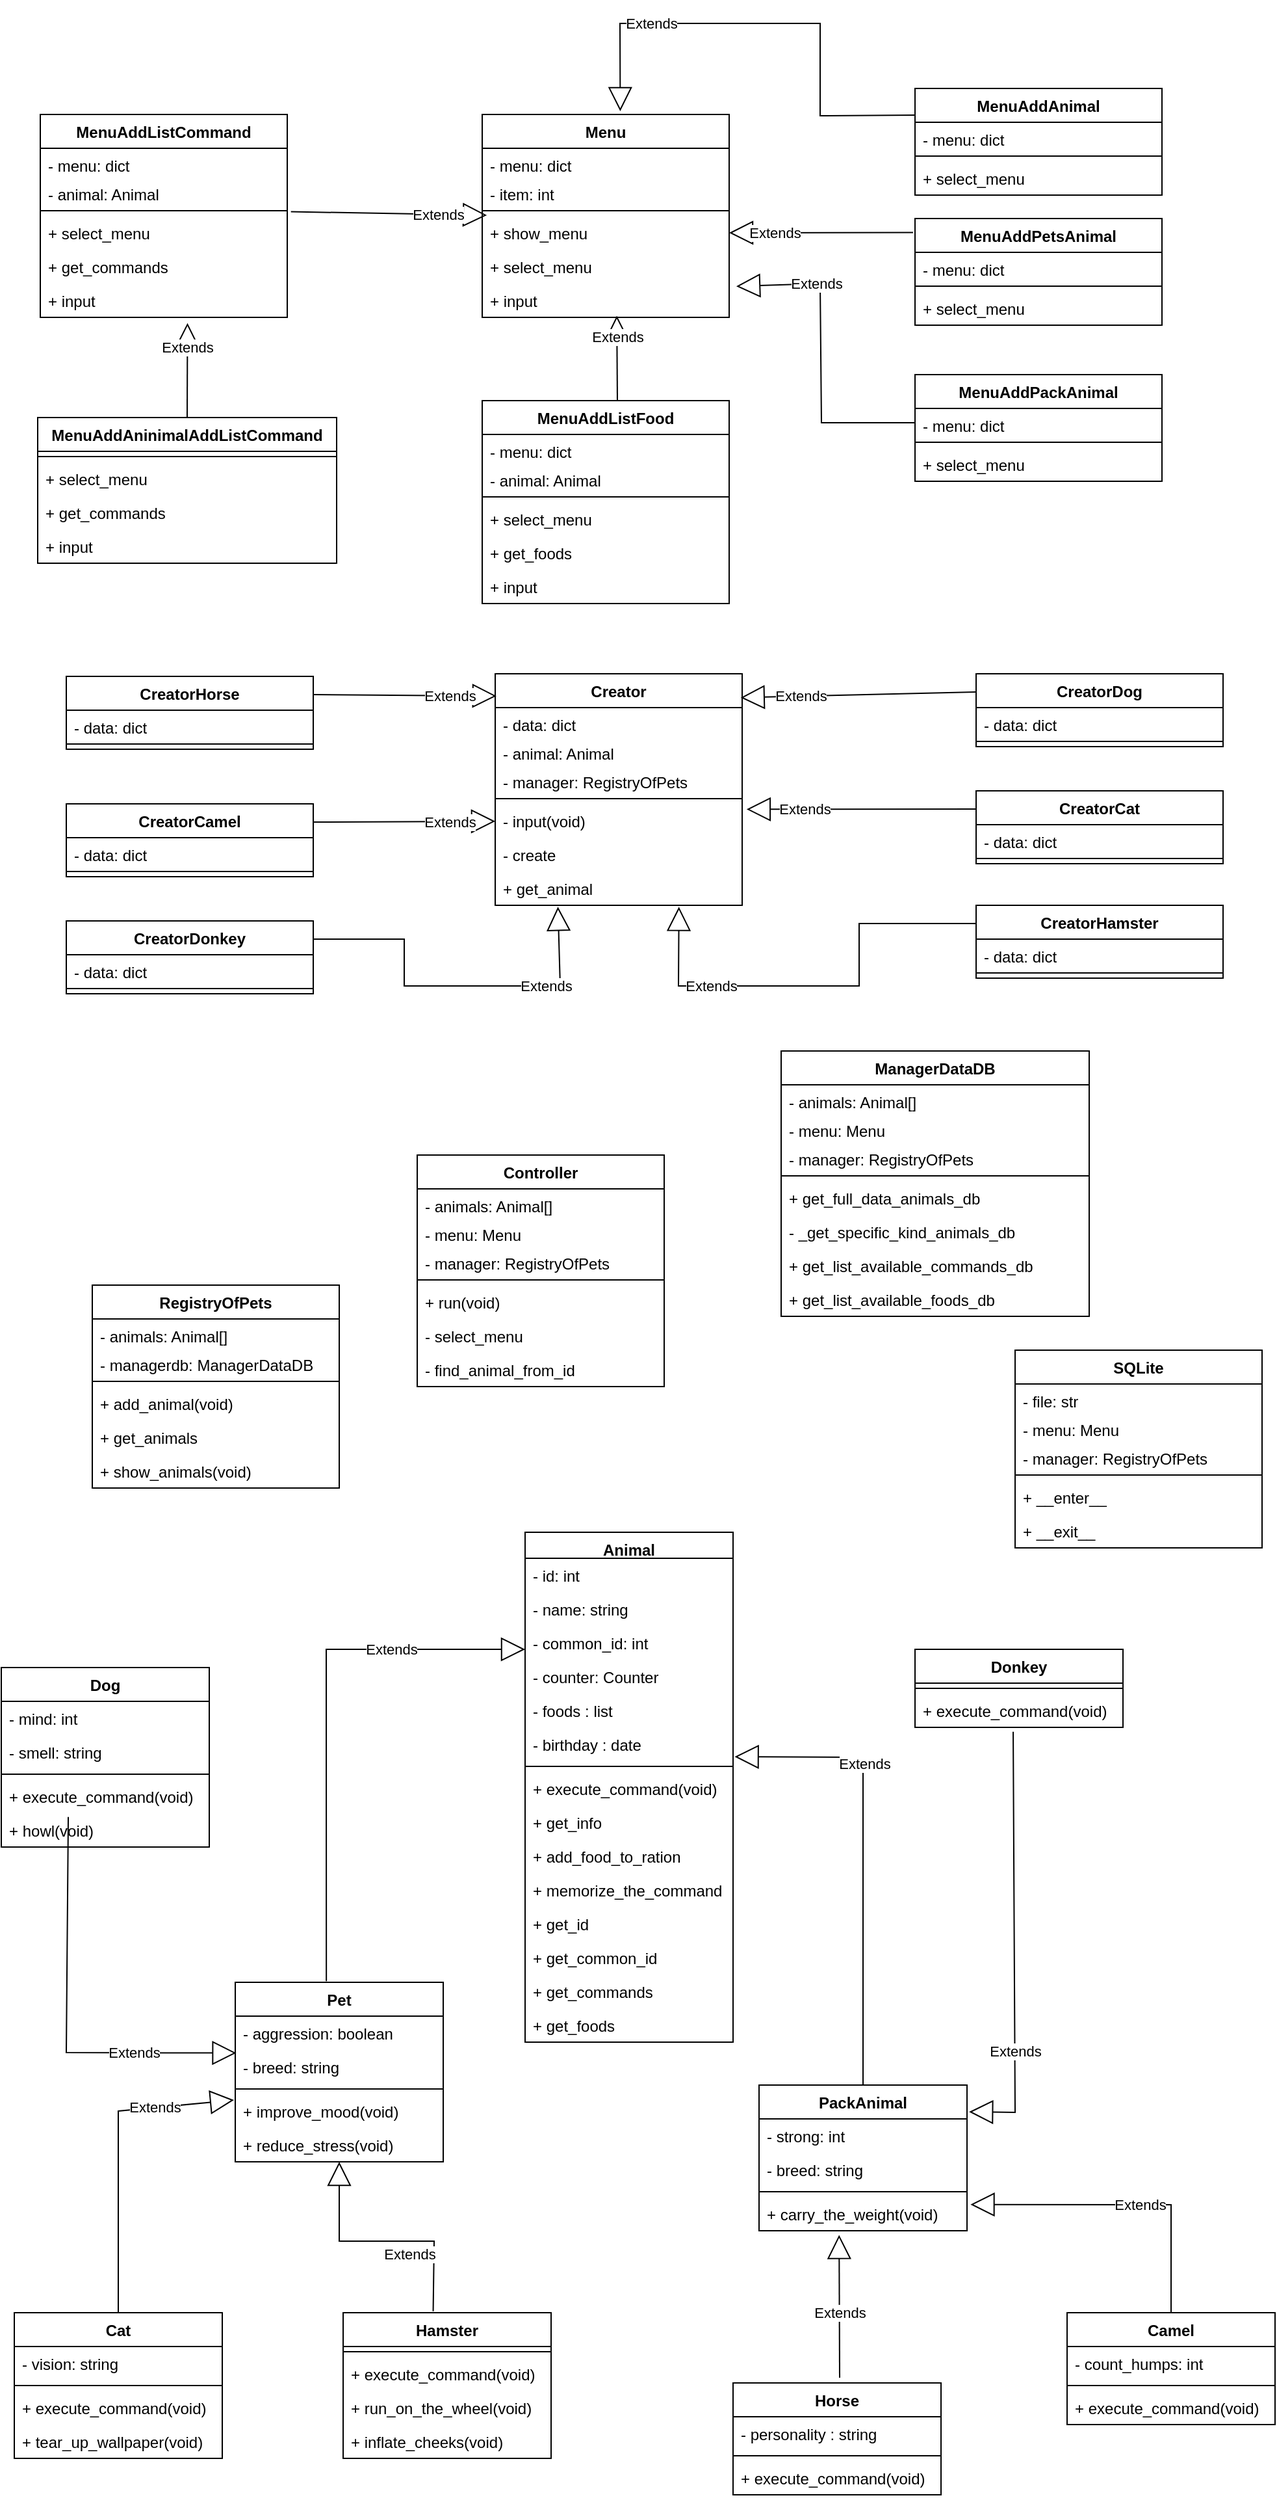 <mxfile>
    <diagram id="R2lEEEUBdFMjLlhIrx00" name="Page-1">
        <mxGraphModel dx="2024" dy="863" grid="1" gridSize="10" guides="1" tooltips="1" connect="1" arrows="1" fold="1" page="1" pageScale="1" pageWidth="1100" pageHeight="2000" math="0" shadow="0" extFonts="Permanent Marker^https://fonts.googleapis.com/css?family=Permanent+Marker">
            <root>
                <mxCell id="0"/>
                <mxCell id="1" parent="0"/>
                <mxCell id="GSxFg-PIzHMh7uF5a8ec-35" value="PackAnimal" style="swimlane;fontStyle=1;align=center;verticalAlign=top;childLayout=stackLayout;horizontal=1;startSize=26;horizontalStack=0;resizeParent=1;resizeParentMax=0;resizeLast=0;collapsible=1;marginBottom=0;" parent="1" vertex="1">
                    <mxGeometry x="643" y="1615" width="160" height="112" as="geometry"/>
                </mxCell>
                <mxCell id="GSxFg-PIzHMh7uF5a8ec-36" value="- strong: int" style="text;strokeColor=none;fillColor=none;align=left;verticalAlign=top;spacingLeft=4;spacingRight=4;overflow=hidden;rotatable=0;points=[[0,0.5],[1,0.5]];portConstraint=eastwest;" parent="GSxFg-PIzHMh7uF5a8ec-35" vertex="1">
                    <mxGeometry y="26" width="160" height="26" as="geometry"/>
                </mxCell>
                <mxCell id="26" value="- breed: string" style="text;strokeColor=none;fillColor=none;align=left;verticalAlign=top;spacingLeft=4;spacingRight=4;overflow=hidden;rotatable=0;points=[[0,0.5],[1,0.5]];portConstraint=eastwest;" parent="GSxFg-PIzHMh7uF5a8ec-35" vertex="1">
                    <mxGeometry y="52" width="160" height="26" as="geometry"/>
                </mxCell>
                <mxCell id="GSxFg-PIzHMh7uF5a8ec-38" value="" style="line;strokeWidth=1;fillColor=none;align=left;verticalAlign=middle;spacingTop=-1;spacingLeft=3;spacingRight=3;rotatable=0;labelPosition=right;points=[];portConstraint=eastwest;" parent="GSxFg-PIzHMh7uF5a8ec-35" vertex="1">
                    <mxGeometry y="78" width="160" height="8" as="geometry"/>
                </mxCell>
                <mxCell id="GSxFg-PIzHMh7uF5a8ec-39" value="+ carry_the_weight(void)" style="text;strokeColor=none;fillColor=none;align=left;verticalAlign=top;spacingLeft=4;spacingRight=4;overflow=hidden;rotatable=0;points=[[0,0.5],[1,0.5]];portConstraint=eastwest;" parent="GSxFg-PIzHMh7uF5a8ec-35" vertex="1">
                    <mxGeometry y="86" width="160" height="26" as="geometry"/>
                </mxCell>
                <mxCell id="GSxFg-PIzHMh7uF5a8ec-13" value="Animal" style="swimlane;fontStyle=1;align=center;verticalAlign=top;childLayout=stackLayout;horizontal=1;startSize=20;horizontalStack=0;resizeParent=1;resizeParentMax=0;resizeLast=0;collapsible=1;marginBottom=0;" parent="1" vertex="1">
                    <mxGeometry x="463" y="1190" width="160" height="392" as="geometry"/>
                </mxCell>
                <mxCell id="41" value="- id: int" style="text;strokeColor=none;fillColor=none;align=left;verticalAlign=top;spacingLeft=4;spacingRight=4;overflow=hidden;rotatable=0;points=[[0,0.5],[1,0.5]];portConstraint=eastwest;" parent="GSxFg-PIzHMh7uF5a8ec-13" vertex="1">
                    <mxGeometry y="20" width="160" height="26" as="geometry"/>
                </mxCell>
                <mxCell id="GSxFg-PIzHMh7uF5a8ec-17" value="- name: string" style="text;strokeColor=none;fillColor=none;align=left;verticalAlign=top;spacingLeft=4;spacingRight=4;overflow=hidden;rotatable=0;points=[[0,0.5],[1,0.5]];portConstraint=eastwest;" parent="GSxFg-PIzHMh7uF5a8ec-13" vertex="1">
                    <mxGeometry y="46" width="160" height="26" as="geometry"/>
                </mxCell>
                <mxCell id="42" value="- common_id: int" style="text;strokeColor=none;fillColor=none;align=left;verticalAlign=top;spacingLeft=4;spacingRight=4;overflow=hidden;rotatable=0;points=[[0,0.5],[1,0.5]];portConstraint=eastwest;" vertex="1" parent="GSxFg-PIzHMh7uF5a8ec-13">
                    <mxGeometry y="72" width="160" height="26" as="geometry"/>
                </mxCell>
                <mxCell id="43" value="- counter: Counter" style="text;strokeColor=none;fillColor=none;align=left;verticalAlign=top;spacingLeft=4;spacingRight=4;overflow=hidden;rotatable=0;points=[[0,0.5],[1,0.5]];portConstraint=eastwest;" vertex="1" parent="GSxFg-PIzHMh7uF5a8ec-13">
                    <mxGeometry y="98" width="160" height="26" as="geometry"/>
                </mxCell>
                <mxCell id="GSxFg-PIzHMh7uF5a8ec-18" value="- foods : list" style="text;strokeColor=none;fillColor=none;align=left;verticalAlign=top;spacingLeft=4;spacingRight=4;overflow=hidden;rotatable=0;points=[[0,0.5],[1,0.5]];portConstraint=eastwest;" parent="GSxFg-PIzHMh7uF5a8ec-13" vertex="1">
                    <mxGeometry y="124" width="160" height="26" as="geometry"/>
                </mxCell>
                <mxCell id="12" value="- birthday : date" style="text;strokeColor=none;fillColor=none;align=left;verticalAlign=top;spacingLeft=4;spacingRight=4;overflow=hidden;rotatable=0;points=[[0,0.5],[1,0.5]];portConstraint=eastwest;" parent="GSxFg-PIzHMh7uF5a8ec-13" vertex="1">
                    <mxGeometry y="150" width="160" height="26" as="geometry"/>
                </mxCell>
                <mxCell id="GSxFg-PIzHMh7uF5a8ec-15" value="" style="line;strokeWidth=1;fillColor=none;align=left;verticalAlign=middle;spacingTop=-1;spacingLeft=3;spacingRight=3;rotatable=0;labelPosition=right;points=[];portConstraint=eastwest;" parent="GSxFg-PIzHMh7uF5a8ec-13" vertex="1">
                    <mxGeometry y="176" width="160" height="8" as="geometry"/>
                </mxCell>
                <mxCell id="GSxFg-PIzHMh7uF5a8ec-43" value="Extends" style="endArrow=block;endSize=16;endFill=0;html=1;rounded=0;exitX=0.438;exitY=-0.006;exitDx=0;exitDy=0;exitPerimeter=0;" parent="GSxFg-PIzHMh7uF5a8ec-13" source="GSxFg-PIzHMh7uF5a8ec-27" edge="1">
                    <mxGeometry x="0.498" width="160" relative="1" as="geometry">
                        <mxPoint x="-160" y="90" as="sourcePoint"/>
                        <mxPoint y="90" as="targetPoint"/>
                        <Array as="points">
                            <mxPoint x="-153" y="90"/>
                            <mxPoint x="-110" y="90"/>
                        </Array>
                        <mxPoint as="offset"/>
                    </mxGeometry>
                </mxCell>
                <mxCell id="GSxFg-PIzHMh7uF5a8ec-16" value="+ execute_command(void)" style="text;strokeColor=none;fillColor=none;align=left;verticalAlign=top;spacingLeft=4;spacingRight=4;overflow=hidden;rotatable=0;points=[[0,0.5],[1,0.5]];portConstraint=eastwest;" parent="GSxFg-PIzHMh7uF5a8ec-13" vertex="1">
                    <mxGeometry y="184" width="160" height="26" as="geometry"/>
                </mxCell>
                <mxCell id="8" value="+ get_info" style="text;strokeColor=none;fillColor=none;align=left;verticalAlign=top;spacingLeft=4;spacingRight=4;overflow=hidden;rotatable=0;points=[[0,0.5],[1,0.5]];portConstraint=eastwest;" parent="GSxFg-PIzHMh7uF5a8ec-13" vertex="1">
                    <mxGeometry y="210" width="160" height="26" as="geometry"/>
                </mxCell>
                <mxCell id="44" value="+ add_food_to_ration" style="text;strokeColor=none;fillColor=none;align=left;verticalAlign=top;spacingLeft=4;spacingRight=4;overflow=hidden;rotatable=0;points=[[0,0.5],[1,0.5]];portConstraint=eastwest;" vertex="1" parent="GSxFg-PIzHMh7uF5a8ec-13">
                    <mxGeometry y="236" width="160" height="26" as="geometry"/>
                </mxCell>
                <mxCell id="45" value="+ memorize_the_command" style="text;strokeColor=none;fillColor=none;align=left;verticalAlign=top;spacingLeft=4;spacingRight=4;overflow=hidden;rotatable=0;points=[[0,0.5],[1,0.5]];portConstraint=eastwest;" vertex="1" parent="GSxFg-PIzHMh7uF5a8ec-13">
                    <mxGeometry y="262" width="160" height="26" as="geometry"/>
                </mxCell>
                <mxCell id="46" value="+ get_id&#10;" style="text;strokeColor=none;fillColor=none;align=left;verticalAlign=top;spacingLeft=4;spacingRight=4;overflow=hidden;rotatable=0;points=[[0,0.5],[1,0.5]];portConstraint=eastwest;" vertex="1" parent="GSxFg-PIzHMh7uF5a8ec-13">
                    <mxGeometry y="288" width="160" height="26" as="geometry"/>
                </mxCell>
                <mxCell id="47" value="+ get_common_id&#10;" style="text;strokeColor=none;fillColor=none;align=left;verticalAlign=top;spacingLeft=4;spacingRight=4;overflow=hidden;rotatable=0;points=[[0,0.5],[1,0.5]];portConstraint=eastwest;" vertex="1" parent="GSxFg-PIzHMh7uF5a8ec-13">
                    <mxGeometry y="314" width="160" height="26" as="geometry"/>
                </mxCell>
                <mxCell id="48" value="+ get_commands" style="text;strokeColor=none;fillColor=none;align=left;verticalAlign=top;spacingLeft=4;spacingRight=4;overflow=hidden;rotatable=0;points=[[0,0.5],[1,0.5]];portConstraint=eastwest;" vertex="1" parent="GSxFg-PIzHMh7uF5a8ec-13">
                    <mxGeometry y="340" width="160" height="26" as="geometry"/>
                </mxCell>
                <mxCell id="49" value="+ get_foods" style="text;strokeColor=none;fillColor=none;align=left;verticalAlign=top;spacingLeft=4;spacingRight=4;overflow=hidden;rotatable=0;points=[[0,0.5],[1,0.5]];portConstraint=eastwest;" vertex="1" parent="GSxFg-PIzHMh7uF5a8ec-13">
                    <mxGeometry y="366" width="160" height="26" as="geometry"/>
                </mxCell>
                <mxCell id="GSxFg-PIzHMh7uF5a8ec-27" value="Pet" style="swimlane;fontStyle=1;align=center;verticalAlign=top;childLayout=stackLayout;horizontal=1;startSize=26;horizontalStack=0;resizeParent=1;resizeParentMax=0;resizeLast=0;collapsible=1;marginBottom=0;" parent="1" vertex="1">
                    <mxGeometry x="240" y="1536" width="160" height="138" as="geometry"/>
                </mxCell>
                <mxCell id="24" value="- aggression: boolean" style="text;strokeColor=none;fillColor=none;align=left;verticalAlign=top;spacingLeft=4;spacingRight=4;overflow=hidden;rotatable=0;points=[[0,0.5],[1,0.5]];portConstraint=eastwest;" parent="GSxFg-PIzHMh7uF5a8ec-27" vertex="1">
                    <mxGeometry y="26" width="160" height="26" as="geometry"/>
                </mxCell>
                <mxCell id="16" value="- breed: string" style="text;strokeColor=none;fillColor=none;align=left;verticalAlign=top;spacingLeft=4;spacingRight=4;overflow=hidden;rotatable=0;points=[[0,0.5],[1,0.5]];portConstraint=eastwest;" parent="GSxFg-PIzHMh7uF5a8ec-27" vertex="1">
                    <mxGeometry y="52" width="160" height="26" as="geometry"/>
                </mxCell>
                <mxCell id="GSxFg-PIzHMh7uF5a8ec-30" value="" style="line;strokeWidth=1;fillColor=none;align=left;verticalAlign=middle;spacingTop=-1;spacingLeft=3;spacingRight=3;rotatable=0;labelPosition=right;points=[];portConstraint=eastwest;" parent="GSxFg-PIzHMh7uF5a8ec-27" vertex="1">
                    <mxGeometry y="78" width="160" height="8" as="geometry"/>
                </mxCell>
                <mxCell id="GSxFg-PIzHMh7uF5a8ec-31" value="+ improve_mood(void)" style="text;strokeColor=none;fillColor=none;align=left;verticalAlign=top;spacingLeft=4;spacingRight=4;overflow=hidden;rotatable=0;points=[[0,0.5],[1,0.5]];portConstraint=eastwest;" parent="GSxFg-PIzHMh7uF5a8ec-27" vertex="1">
                    <mxGeometry y="86" width="160" height="26" as="geometry"/>
                </mxCell>
                <mxCell id="GSxFg-PIzHMh7uF5a8ec-32" value="+ reduce_stress(void)" style="text;strokeColor=none;fillColor=none;align=left;verticalAlign=top;spacingLeft=4;spacingRight=4;overflow=hidden;rotatable=0;points=[[0,0.5],[1,0.5]];portConstraint=eastwest;" parent="GSxFg-PIzHMh7uF5a8ec-27" vertex="1">
                    <mxGeometry y="112" width="160" height="26" as="geometry"/>
                </mxCell>
                <mxCell id="GSxFg-PIzHMh7uF5a8ec-44" value="Extends" style="endArrow=block;endSize=16;endFill=0;html=1;rounded=0;exitX=0.5;exitY=0;exitDx=0;exitDy=0;entryX=1.008;entryY=0.868;entryDx=0;entryDy=0;entryPerimeter=0;" parent="1" source="GSxFg-PIzHMh7uF5a8ec-35" target="12" edge="1">
                    <mxGeometry x="0.411" y="-1" width="160" relative="1" as="geometry">
                        <mxPoint x="773" y="1545" as="sourcePoint"/>
                        <mxPoint x="630" y="1360" as="targetPoint"/>
                        <Array as="points">
                            <mxPoint x="723" y="1485"/>
                            <mxPoint x="723" y="1363"/>
                        </Array>
                        <mxPoint as="offset"/>
                    </mxGeometry>
                </mxCell>
                <mxCell id="GSxFg-PIzHMh7uF5a8ec-47" value="Dog" style="swimlane;fontStyle=1;align=center;verticalAlign=top;childLayout=stackLayout;horizontal=1;startSize=26;horizontalStack=0;resizeParent=1;resizeParentMax=0;resizeLast=0;collapsible=1;marginBottom=0;" parent="1" vertex="1">
                    <mxGeometry x="60" y="1294" width="160" height="138" as="geometry"/>
                </mxCell>
                <mxCell id="GSxFg-PIzHMh7uF5a8ec-48" value="- mind: int" style="text;strokeColor=none;fillColor=none;align=left;verticalAlign=top;spacingLeft=4;spacingRight=4;overflow=hidden;rotatable=0;points=[[0,0.5],[1,0.5]];portConstraint=eastwest;" parent="GSxFg-PIzHMh7uF5a8ec-47" vertex="1">
                    <mxGeometry y="26" width="160" height="26" as="geometry"/>
                </mxCell>
                <mxCell id="15" value="- smell: string" style="text;strokeColor=none;fillColor=none;align=left;verticalAlign=top;spacingLeft=4;spacingRight=4;overflow=hidden;rotatable=0;points=[[0,0.5],[1,0.5]];portConstraint=eastwest;" parent="GSxFg-PIzHMh7uF5a8ec-47" vertex="1">
                    <mxGeometry y="52" width="160" height="26" as="geometry"/>
                </mxCell>
                <mxCell id="GSxFg-PIzHMh7uF5a8ec-50" value="" style="line;strokeWidth=1;fillColor=none;align=left;verticalAlign=middle;spacingTop=-1;spacingLeft=3;spacingRight=3;rotatable=0;labelPosition=right;points=[];portConstraint=eastwest;" parent="GSxFg-PIzHMh7uF5a8ec-47" vertex="1">
                    <mxGeometry y="78" width="160" height="8" as="geometry"/>
                </mxCell>
                <mxCell id="GSxFg-PIzHMh7uF5a8ec-51" value="+ execute_command(void)" style="text;strokeColor=none;fillColor=none;align=left;verticalAlign=top;spacingLeft=4;spacingRight=4;overflow=hidden;rotatable=0;points=[[0,0.5],[1,0.5]];portConstraint=eastwest;" parent="GSxFg-PIzHMh7uF5a8ec-47" vertex="1">
                    <mxGeometry y="86" width="160" height="26" as="geometry"/>
                </mxCell>
                <mxCell id="37" value="+ howl(void)" style="text;strokeColor=none;fillColor=none;align=left;verticalAlign=top;spacingLeft=4;spacingRight=4;overflow=hidden;rotatable=0;points=[[0,0.5],[1,0.5]];portConstraint=eastwest;" parent="GSxFg-PIzHMh7uF5a8ec-47" vertex="1">
                    <mxGeometry y="112" width="160" height="26" as="geometry"/>
                </mxCell>
                <mxCell id="GSxFg-PIzHMh7uF5a8ec-54" value="Cat" style="swimlane;fontStyle=1;align=center;verticalAlign=top;childLayout=stackLayout;horizontal=1;startSize=26;horizontalStack=0;resizeParent=1;resizeParentMax=0;resizeLast=0;collapsible=1;marginBottom=0;" parent="1" vertex="1">
                    <mxGeometry x="70" y="1790" width="160" height="112" as="geometry"/>
                </mxCell>
                <mxCell id="GSxFg-PIzHMh7uF5a8ec-55" value="- vision: string" style="text;strokeColor=none;fillColor=none;align=left;verticalAlign=top;spacingLeft=4;spacingRight=4;overflow=hidden;rotatable=0;points=[[0,0.5],[1,0.5]];portConstraint=eastwest;" parent="GSxFg-PIzHMh7uF5a8ec-54" vertex="1">
                    <mxGeometry y="26" width="160" height="26" as="geometry"/>
                </mxCell>
                <mxCell id="GSxFg-PIzHMh7uF5a8ec-57" value="" style="line;strokeWidth=1;fillColor=none;align=left;verticalAlign=middle;spacingTop=-1;spacingLeft=3;spacingRight=3;rotatable=0;labelPosition=right;points=[];portConstraint=eastwest;" parent="GSxFg-PIzHMh7uF5a8ec-54" vertex="1">
                    <mxGeometry y="52" width="160" height="8" as="geometry"/>
                </mxCell>
                <mxCell id="GSxFg-PIzHMh7uF5a8ec-58" value="+ execute_command(void)" style="text;strokeColor=none;fillColor=none;align=left;verticalAlign=top;spacingLeft=4;spacingRight=4;overflow=hidden;rotatable=0;points=[[0,0.5],[1,0.5]];portConstraint=eastwest;" parent="GSxFg-PIzHMh7uF5a8ec-54" vertex="1">
                    <mxGeometry y="60" width="160" height="26" as="geometry"/>
                </mxCell>
                <mxCell id="38" value="+ tear_up_wallpaper(void)" style="text;strokeColor=none;fillColor=none;align=left;verticalAlign=top;spacingLeft=4;spacingRight=4;overflow=hidden;rotatable=0;points=[[0,0.5],[1,0.5]];portConstraint=eastwest;" parent="GSxFg-PIzHMh7uF5a8ec-54" vertex="1">
                    <mxGeometry y="86" width="160" height="26" as="geometry"/>
                </mxCell>
                <mxCell id="GSxFg-PIzHMh7uF5a8ec-61" value="Hamster" style="swimlane;fontStyle=1;align=center;verticalAlign=top;childLayout=stackLayout;horizontal=1;startSize=26;horizontalStack=0;resizeParent=1;resizeParentMax=0;resizeLast=0;collapsible=1;marginBottom=0;" parent="1" vertex="1">
                    <mxGeometry x="323" y="1790" width="160" height="112" as="geometry"/>
                </mxCell>
                <mxCell id="GSxFg-PIzHMh7uF5a8ec-64" value="" style="line;strokeWidth=1;fillColor=none;align=left;verticalAlign=middle;spacingTop=-1;spacingLeft=3;spacingRight=3;rotatable=0;labelPosition=right;points=[];portConstraint=eastwest;" parent="GSxFg-PIzHMh7uF5a8ec-61" vertex="1">
                    <mxGeometry y="26" width="160" height="8" as="geometry"/>
                </mxCell>
                <mxCell id="GSxFg-PIzHMh7uF5a8ec-65" value="+ execute_command(void)" style="text;strokeColor=none;fillColor=none;align=left;verticalAlign=top;spacingLeft=4;spacingRight=4;overflow=hidden;rotatable=0;points=[[0,0.5],[1,0.5]];portConstraint=eastwest;" parent="GSxFg-PIzHMh7uF5a8ec-61" vertex="1">
                    <mxGeometry y="34" width="160" height="26" as="geometry"/>
                </mxCell>
                <mxCell id="14" value="+ run_on_the_wheel(void)" style="text;strokeColor=none;fillColor=none;align=left;verticalAlign=top;spacingLeft=4;spacingRight=4;overflow=hidden;rotatable=0;points=[[0,0.5],[1,0.5]];portConstraint=eastwest;" parent="GSxFg-PIzHMh7uF5a8ec-61" vertex="1">
                    <mxGeometry y="60" width="160" height="26" as="geometry"/>
                </mxCell>
                <mxCell id="17" value="+ inflate_cheeks(void)" style="text;strokeColor=none;fillColor=none;align=left;verticalAlign=top;spacingLeft=4;spacingRight=4;overflow=hidden;rotatable=0;points=[[0,0.5],[1,0.5]];portConstraint=eastwest;" parent="GSxFg-PIzHMh7uF5a8ec-61" vertex="1">
                    <mxGeometry y="86" width="160" height="26" as="geometry"/>
                </mxCell>
                <mxCell id="GSxFg-PIzHMh7uF5a8ec-68" value="Camel" style="swimlane;fontStyle=1;align=center;verticalAlign=top;childLayout=stackLayout;horizontal=1;startSize=26;horizontalStack=0;resizeParent=1;resizeParentMax=0;resizeLast=0;collapsible=1;marginBottom=0;" parent="1" vertex="1">
                    <mxGeometry x="880" y="1790" width="160" height="86" as="geometry"/>
                </mxCell>
                <mxCell id="GSxFg-PIzHMh7uF5a8ec-69" value="- count_humps: int" style="text;strokeColor=none;fillColor=none;align=left;verticalAlign=top;spacingLeft=4;spacingRight=4;overflow=hidden;rotatable=0;points=[[0,0.5],[1,0.5]];portConstraint=eastwest;" parent="GSxFg-PIzHMh7uF5a8ec-68" vertex="1">
                    <mxGeometry y="26" width="160" height="26" as="geometry"/>
                </mxCell>
                <mxCell id="GSxFg-PIzHMh7uF5a8ec-72" value="" style="line;strokeWidth=1;fillColor=none;align=left;verticalAlign=middle;spacingTop=-1;spacingLeft=3;spacingRight=3;rotatable=0;labelPosition=right;points=[];portConstraint=eastwest;" parent="GSxFg-PIzHMh7uF5a8ec-68" vertex="1">
                    <mxGeometry y="52" width="160" height="8" as="geometry"/>
                </mxCell>
                <mxCell id="GSxFg-PIzHMh7uF5a8ec-73" value="+ execute_command(void)" style="text;strokeColor=none;fillColor=none;align=left;verticalAlign=top;spacingLeft=4;spacingRight=4;overflow=hidden;rotatable=0;points=[[0,0.5],[1,0.5]];portConstraint=eastwest;" parent="GSxFg-PIzHMh7uF5a8ec-68" vertex="1">
                    <mxGeometry y="60" width="160" height="26" as="geometry"/>
                </mxCell>
                <mxCell id="GSxFg-PIzHMh7uF5a8ec-76" value="Horse" style="swimlane;fontStyle=1;align=center;verticalAlign=top;childLayout=stackLayout;horizontal=1;startSize=26;horizontalStack=0;resizeParent=1;resizeParentMax=0;resizeLast=0;collapsible=1;marginBottom=0;" parent="1" vertex="1">
                    <mxGeometry x="623" y="1844" width="160" height="86" as="geometry"/>
                </mxCell>
                <mxCell id="GSxFg-PIzHMh7uF5a8ec-78" value="- personality : string" style="text;strokeColor=none;fillColor=none;align=left;verticalAlign=top;spacingLeft=4;spacingRight=4;overflow=hidden;rotatable=0;points=[[0,0.5],[1,0.5]];portConstraint=eastwest;" parent="GSxFg-PIzHMh7uF5a8ec-76" vertex="1">
                    <mxGeometry y="26" width="160" height="26" as="geometry"/>
                </mxCell>
                <mxCell id="GSxFg-PIzHMh7uF5a8ec-80" value="" style="line;strokeWidth=1;fillColor=none;align=left;verticalAlign=middle;spacingTop=-1;spacingLeft=3;spacingRight=3;rotatable=0;labelPosition=right;points=[];portConstraint=eastwest;" parent="GSxFg-PIzHMh7uF5a8ec-76" vertex="1">
                    <mxGeometry y="52" width="160" height="8" as="geometry"/>
                </mxCell>
                <mxCell id="GSxFg-PIzHMh7uF5a8ec-81" value="+ execute_command(void)" style="text;strokeColor=none;fillColor=none;align=left;verticalAlign=top;spacingLeft=4;spacingRight=4;overflow=hidden;rotatable=0;points=[[0,0.5],[1,0.5]];portConstraint=eastwest;" parent="GSxFg-PIzHMh7uF5a8ec-76" vertex="1">
                    <mxGeometry y="60" width="160" height="26" as="geometry"/>
                </mxCell>
                <mxCell id="GSxFg-PIzHMh7uF5a8ec-84" value="Donkey" style="swimlane;fontStyle=1;align=center;verticalAlign=top;childLayout=stackLayout;horizontal=1;startSize=26;horizontalStack=0;resizeParent=1;resizeParentMax=0;resizeLast=0;collapsible=1;marginBottom=0;" parent="1" vertex="1">
                    <mxGeometry x="763" y="1280" width="160" height="60" as="geometry"/>
                </mxCell>
                <mxCell id="GSxFg-PIzHMh7uF5a8ec-88" value="" style="line;strokeWidth=1;fillColor=none;align=left;verticalAlign=middle;spacingTop=-1;spacingLeft=3;spacingRight=3;rotatable=0;labelPosition=right;points=[];portConstraint=eastwest;" parent="GSxFg-PIzHMh7uF5a8ec-84" vertex="1">
                    <mxGeometry y="26" width="160" height="8" as="geometry"/>
                </mxCell>
                <mxCell id="GSxFg-PIzHMh7uF5a8ec-89" value="+ execute_command(void)" style="text;strokeColor=none;fillColor=none;align=left;verticalAlign=top;spacingLeft=4;spacingRight=4;overflow=hidden;rotatable=0;points=[[0,0.5],[1,0.5]];portConstraint=eastwest;" parent="GSxFg-PIzHMh7uF5a8ec-84" vertex="1">
                    <mxGeometry y="34" width="160" height="26" as="geometry"/>
                </mxCell>
                <mxCell id="GSxFg-PIzHMh7uF5a8ec-92" value="Extends" style="endArrow=block;endSize=16;endFill=0;html=1;rounded=0;entryX=0.005;entryY=0.09;entryDx=0;entryDy=0;exitX=0.322;exitY=1.109;exitDx=0;exitDy=0;exitPerimeter=0;entryPerimeter=0;" parent="1" source="GSxFg-PIzHMh7uF5a8ec-51" edge="1" target="16">
                    <mxGeometry x="0.498" width="160" relative="1" as="geometry">
                        <mxPoint x="213.4" y="1433.364" as="sourcePoint"/>
                        <mxPoint x="283" y="1584" as="targetPoint"/>
                        <Array as="points">
                            <mxPoint x="110" y="1590"/>
                        </Array>
                        <mxPoint as="offset"/>
                    </mxGeometry>
                </mxCell>
                <mxCell id="GSxFg-PIzHMh7uF5a8ec-94" value="Extends" style="endArrow=block;endSize=16;endFill=0;html=1;rounded=0;exitX=0.5;exitY=0;exitDx=0;exitDy=0;entryX=-0.006;entryY=0.173;entryDx=0;entryDy=0;entryPerimeter=0;" parent="1" source="GSxFg-PIzHMh7uF5a8ec-54" target="GSxFg-PIzHMh7uF5a8ec-31" edge="1">
                    <mxGeometry x="0.498" width="160" relative="1" as="geometry">
                        <mxPoint x="212.92" y="1789.664" as="sourcePoint"/>
                        <mxPoint x="288" y="1615" as="targetPoint"/>
                        <Array as="points">
                            <mxPoint x="150" y="1710"/>
                            <mxPoint x="150" y="1635"/>
                        </Array>
                        <mxPoint as="offset"/>
                    </mxGeometry>
                </mxCell>
                <mxCell id="GSxFg-PIzHMh7uF5a8ec-95" value="Extends" style="endArrow=block;endSize=16;endFill=0;html=1;rounded=0;exitX=0.433;exitY=-0.01;exitDx=0;exitDy=0;exitPerimeter=0;" parent="1" source="GSxFg-PIzHMh7uF5a8ec-61" target="GSxFg-PIzHMh7uF5a8ec-27" edge="1">
                    <mxGeometry x="-0.228" y="10" width="160" relative="1" as="geometry">
                        <mxPoint x="403.08" y="1554.016" as="sourcePoint"/>
                        <mxPoint x="372.44" y="1710.092" as="targetPoint"/>
                        <Array as="points">
                            <mxPoint x="393" y="1735"/>
                            <mxPoint x="320" y="1735"/>
                        </Array>
                        <mxPoint as="offset"/>
                    </mxGeometry>
                </mxCell>
                <mxCell id="GSxFg-PIzHMh7uF5a8ec-96" value="Extends" style="endArrow=block;endSize=16;endFill=0;html=1;rounded=0;entryX=1.01;entryY=0.184;entryDx=0;entryDy=0;entryPerimeter=0;exitX=0.472;exitY=1.128;exitDx=0;exitDy=0;exitPerimeter=0;" parent="1" source="GSxFg-PIzHMh7uF5a8ec-89" target="GSxFg-PIzHMh7uF5a8ec-35" edge="1">
                    <mxGeometry x="0.498" width="160" relative="1" as="geometry">
                        <mxPoint x="892.6" y="1366.13" as="sourcePoint"/>
                        <mxPoint x="933" y="1509" as="targetPoint"/>
                        <Array as="points">
                            <mxPoint x="840" y="1636"/>
                        </Array>
                        <mxPoint as="offset"/>
                    </mxGeometry>
                </mxCell>
                <mxCell id="GSxFg-PIzHMh7uF5a8ec-98" value="Extends" style="endArrow=block;endSize=16;endFill=0;html=1;rounded=0;entryX=0.385;entryY=1.123;entryDx=0;entryDy=0;entryPerimeter=0;" parent="1" target="GSxFg-PIzHMh7uF5a8ec-39" edge="1">
                    <mxGeometry x="-0.093" width="160" relative="1" as="geometry">
                        <mxPoint x="705" y="1840" as="sourcePoint"/>
                        <mxPoint x="713" y="1625" as="targetPoint"/>
                        <Array as="points"/>
                        <mxPoint as="offset"/>
                    </mxGeometry>
                </mxCell>
                <mxCell id="11" value="Extends" style="endArrow=block;endSize=16;endFill=0;html=1;rounded=0;exitX=0.5;exitY=0;exitDx=0;exitDy=0;entryX=1.017;entryY=0.224;entryDx=0;entryDy=0;entryPerimeter=0;" parent="1" source="GSxFg-PIzHMh7uF5a8ec-68" target="GSxFg-PIzHMh7uF5a8ec-39" edge="1">
                    <mxGeometry x="-0.096" width="160" relative="1" as="geometry">
                        <mxPoint x="712.6" y="1854.832" as="sourcePoint"/>
                        <mxPoint x="714.6" y="1714.198" as="targetPoint"/>
                        <Array as="points">
                            <mxPoint x="960" y="1707"/>
                        </Array>
                        <mxPoint as="offset"/>
                    </mxGeometry>
                </mxCell>
                <mxCell id="18" value="RegistryOfPets" style="swimlane;fontStyle=1;align=center;verticalAlign=top;childLayout=stackLayout;horizontal=1;startSize=26;horizontalStack=0;resizeParent=1;resizeParentMax=0;resizeLast=0;collapsible=1;marginBottom=0;" parent="1" vertex="1">
                    <mxGeometry x="130" y="1000" width="190" height="156" as="geometry"/>
                </mxCell>
                <mxCell id="19" value="- animals: Animal[]" style="text;strokeColor=none;fillColor=none;align=left;verticalAlign=top;spacingLeft=4;spacingRight=4;overflow=hidden;rotatable=0;points=[[0,0.5],[1,0.5]];portConstraint=eastwest;" parent="18" vertex="1">
                    <mxGeometry y="26" width="190" height="22" as="geometry"/>
                </mxCell>
                <mxCell id="190" value="- managerdb: ManagerDataDB" style="text;strokeColor=none;fillColor=none;align=left;verticalAlign=top;spacingLeft=4;spacingRight=4;overflow=hidden;rotatable=0;points=[[0,0.5],[1,0.5]];portConstraint=eastwest;" vertex="1" parent="18">
                    <mxGeometry y="48" width="190" height="22" as="geometry"/>
                </mxCell>
                <mxCell id="21" value="" style="line;strokeWidth=1;fillColor=none;align=left;verticalAlign=middle;spacingTop=-1;spacingLeft=3;spacingRight=3;rotatable=0;labelPosition=right;points=[];portConstraint=eastwest;" parent="18" vertex="1">
                    <mxGeometry y="70" width="190" height="8" as="geometry"/>
                </mxCell>
                <mxCell id="22" value="+ add_animal(void)" style="text;strokeColor=none;fillColor=none;align=left;verticalAlign=top;spacingLeft=4;spacingRight=4;overflow=hidden;rotatable=0;points=[[0,0.5],[1,0.5]];portConstraint=eastwest;" parent="18" vertex="1">
                    <mxGeometry y="78" width="190" height="26" as="geometry"/>
                </mxCell>
                <mxCell id="39" value="+ get_animals" style="text;strokeColor=none;fillColor=none;align=left;verticalAlign=top;spacingLeft=4;spacingRight=4;overflow=hidden;rotatable=0;points=[[0,0.5],[1,0.5]];portConstraint=eastwest;" parent="18" vertex="1">
                    <mxGeometry y="104" width="190" height="26" as="geometry"/>
                </mxCell>
                <mxCell id="196" value="+ show_animals(void)" style="text;strokeColor=none;fillColor=none;align=left;verticalAlign=top;spacingLeft=4;spacingRight=4;overflow=hidden;rotatable=0;points=[[0,0.5],[1,0.5]];portConstraint=eastwest;" vertex="1" parent="18">
                    <mxGeometry y="130" width="190" height="26" as="geometry"/>
                </mxCell>
                <mxCell id="72" value="Controller" style="swimlane;fontStyle=1;align=center;verticalAlign=top;childLayout=stackLayout;horizontal=1;startSize=26;horizontalStack=0;resizeParent=1;resizeParentMax=0;resizeLast=0;collapsible=1;marginBottom=0;" vertex="1" parent="1">
                    <mxGeometry x="380" y="900" width="190" height="178" as="geometry"/>
                </mxCell>
                <mxCell id="73" value="- animals: Animal[]" style="text;strokeColor=none;fillColor=none;align=left;verticalAlign=top;spacingLeft=4;spacingRight=4;overflow=hidden;rotatable=0;points=[[0,0.5],[1,0.5]];portConstraint=eastwest;" vertex="1" parent="72">
                    <mxGeometry y="26" width="190" height="22" as="geometry"/>
                </mxCell>
                <mxCell id="81" value="- menu: Menu" style="text;strokeColor=none;fillColor=none;align=left;verticalAlign=top;spacingLeft=4;spacingRight=4;overflow=hidden;rotatable=0;points=[[0,0.5],[1,0.5]];portConstraint=eastwest;" vertex="1" parent="72">
                    <mxGeometry y="48" width="190" height="22" as="geometry"/>
                </mxCell>
                <mxCell id="82" value="- manager: RegistryOfPets" style="text;strokeColor=none;fillColor=none;align=left;verticalAlign=top;spacingLeft=4;spacingRight=4;overflow=hidden;rotatable=0;points=[[0,0.5],[1,0.5]];portConstraint=eastwest;" vertex="1" parent="72">
                    <mxGeometry y="70" width="190" height="22" as="geometry"/>
                </mxCell>
                <mxCell id="74" value="" style="line;strokeWidth=1;fillColor=none;align=left;verticalAlign=middle;spacingTop=-1;spacingLeft=3;spacingRight=3;rotatable=0;labelPosition=right;points=[];portConstraint=eastwest;" vertex="1" parent="72">
                    <mxGeometry y="92" width="190" height="8" as="geometry"/>
                </mxCell>
                <mxCell id="75" value="+ run(void)" style="text;strokeColor=none;fillColor=none;align=left;verticalAlign=top;spacingLeft=4;spacingRight=4;overflow=hidden;rotatable=0;points=[[0,0.5],[1,0.5]];portConstraint=eastwest;" vertex="1" parent="72">
                    <mxGeometry y="100" width="190" height="26" as="geometry"/>
                </mxCell>
                <mxCell id="76" value="- select_menu" style="text;strokeColor=none;fillColor=none;align=left;verticalAlign=top;spacingLeft=4;spacingRight=4;overflow=hidden;rotatable=0;points=[[0,0.5],[1,0.5]];portConstraint=eastwest;" vertex="1" parent="72">
                    <mxGeometry y="126" width="190" height="26" as="geometry"/>
                </mxCell>
                <mxCell id="77" value="- find_animal_from_id" style="text;strokeColor=none;fillColor=none;align=left;verticalAlign=top;spacingLeft=4;spacingRight=4;overflow=hidden;rotatable=0;points=[[0,0.5],[1,0.5]];portConstraint=eastwest;" vertex="1" parent="72">
                    <mxGeometry y="152" width="190" height="26" as="geometry"/>
                </mxCell>
                <mxCell id="83" value="Creator" style="swimlane;fontStyle=1;align=center;verticalAlign=top;childLayout=stackLayout;horizontal=1;startSize=26;horizontalStack=0;resizeParent=1;resizeParentMax=0;resizeLast=0;collapsible=1;marginBottom=0;" vertex="1" parent="1">
                    <mxGeometry x="440" y="530" width="190" height="178" as="geometry"/>
                </mxCell>
                <mxCell id="84" value="- data: dict" style="text;strokeColor=none;fillColor=none;align=left;verticalAlign=top;spacingLeft=4;spacingRight=4;overflow=hidden;rotatable=0;points=[[0,0.5],[1,0.5]];portConstraint=eastwest;" vertex="1" parent="83">
                    <mxGeometry y="26" width="190" height="22" as="geometry"/>
                </mxCell>
                <mxCell id="85" value="- animal: Animal" style="text;strokeColor=none;fillColor=none;align=left;verticalAlign=top;spacingLeft=4;spacingRight=4;overflow=hidden;rotatable=0;points=[[0,0.5],[1,0.5]];portConstraint=eastwest;" vertex="1" parent="83">
                    <mxGeometry y="48" width="190" height="22" as="geometry"/>
                </mxCell>
                <mxCell id="86" value="- manager: RegistryOfPets" style="text;strokeColor=none;fillColor=none;align=left;verticalAlign=top;spacingLeft=4;spacingRight=4;overflow=hidden;rotatable=0;points=[[0,0.5],[1,0.5]];portConstraint=eastwest;" vertex="1" parent="83">
                    <mxGeometry y="70" width="190" height="22" as="geometry"/>
                </mxCell>
                <mxCell id="87" value="" style="line;strokeWidth=1;fillColor=none;align=left;verticalAlign=middle;spacingTop=-1;spacingLeft=3;spacingRight=3;rotatable=0;labelPosition=right;points=[];portConstraint=eastwest;" vertex="1" parent="83">
                    <mxGeometry y="92" width="190" height="8" as="geometry"/>
                </mxCell>
                <mxCell id="88" value="- input(void)" style="text;strokeColor=none;fillColor=none;align=left;verticalAlign=top;spacingLeft=4;spacingRight=4;overflow=hidden;rotatable=0;points=[[0,0.5],[1,0.5]];portConstraint=eastwest;" vertex="1" parent="83">
                    <mxGeometry y="100" width="190" height="26" as="geometry"/>
                </mxCell>
                <mxCell id="89" value="- create" style="text;strokeColor=none;fillColor=none;align=left;verticalAlign=top;spacingLeft=4;spacingRight=4;overflow=hidden;rotatable=0;points=[[0,0.5],[1,0.5]];portConstraint=eastwest;" vertex="1" parent="83">
                    <mxGeometry y="126" width="190" height="26" as="geometry"/>
                </mxCell>
                <mxCell id="90" value="+ get_animal" style="text;strokeColor=none;fillColor=none;align=left;verticalAlign=top;spacingLeft=4;spacingRight=4;overflow=hidden;rotatable=0;points=[[0,0.5],[1,0.5]];portConstraint=eastwest;" vertex="1" parent="83">
                    <mxGeometry y="152" width="190" height="26" as="geometry"/>
                </mxCell>
                <mxCell id="91" value="CreatorDog" style="swimlane;fontStyle=1;align=center;verticalAlign=top;childLayout=stackLayout;horizontal=1;startSize=26;horizontalStack=0;resizeParent=1;resizeParentMax=0;resizeLast=0;collapsible=1;marginBottom=0;" vertex="1" parent="1">
                    <mxGeometry x="810" y="530" width="190" height="56" as="geometry"/>
                </mxCell>
                <mxCell id="92" value="- data: dict" style="text;strokeColor=none;fillColor=none;align=left;verticalAlign=top;spacingLeft=4;spacingRight=4;overflow=hidden;rotatable=0;points=[[0,0.5],[1,0.5]];portConstraint=eastwest;" vertex="1" parent="91">
                    <mxGeometry y="26" width="190" height="22" as="geometry"/>
                </mxCell>
                <mxCell id="95" value="" style="line;strokeWidth=1;fillColor=none;align=left;verticalAlign=middle;spacingTop=-1;spacingLeft=3;spacingRight=3;rotatable=0;labelPosition=right;points=[];portConstraint=eastwest;" vertex="1" parent="91">
                    <mxGeometry y="48" width="190" height="8" as="geometry"/>
                </mxCell>
                <mxCell id="99" value="Extends" style="endArrow=block;endSize=16;endFill=0;html=1;rounded=0;exitX=0;exitY=0.25;exitDx=0;exitDy=0;entryX=0.994;entryY=0.103;entryDx=0;entryDy=0;entryPerimeter=0;" edge="1" parent="1" source="91" target="83">
                    <mxGeometry x="0.498" width="160" relative="1" as="geometry">
                        <mxPoint x="660.08" y="995.172" as="sourcePoint"/>
                        <mxPoint x="813" y="740" as="targetPoint"/>
                        <Array as="points"/>
                        <mxPoint as="offset"/>
                    </mxGeometry>
                </mxCell>
                <mxCell id="100" value="CreatorCat" style="swimlane;fontStyle=1;align=center;verticalAlign=top;childLayout=stackLayout;horizontal=1;startSize=26;horizontalStack=0;resizeParent=1;resizeParentMax=0;resizeLast=0;collapsible=1;marginBottom=0;" vertex="1" parent="1">
                    <mxGeometry x="810" y="620" width="190" height="56" as="geometry"/>
                </mxCell>
                <mxCell id="101" value="- data: dict" style="text;strokeColor=none;fillColor=none;align=left;verticalAlign=top;spacingLeft=4;spacingRight=4;overflow=hidden;rotatable=0;points=[[0,0.5],[1,0.5]];portConstraint=eastwest;" vertex="1" parent="100">
                    <mxGeometry y="26" width="190" height="22" as="geometry"/>
                </mxCell>
                <mxCell id="102" value="" style="line;strokeWidth=1;fillColor=none;align=left;verticalAlign=middle;spacingTop=-1;spacingLeft=3;spacingRight=3;rotatable=0;labelPosition=right;points=[];portConstraint=eastwest;" vertex="1" parent="100">
                    <mxGeometry y="48" width="190" height="8" as="geometry"/>
                </mxCell>
                <mxCell id="103" value="Extends" style="endArrow=block;endSize=16;endFill=0;html=1;rounded=0;exitX=0;exitY=0.25;exitDx=0;exitDy=0;entryX=1.018;entryY=0.16;entryDx=0;entryDy=0;entryPerimeter=0;" edge="1" parent="1" source="100" target="88">
                    <mxGeometry x="0.498" width="160" relative="1" as="geometry">
                        <mxPoint x="674.22" y="1085.172" as="sourcePoint"/>
                        <mxPoint x="643.0" y="638.334" as="targetPoint"/>
                        <Array as="points"/>
                        <mxPoint as="offset"/>
                    </mxGeometry>
                </mxCell>
                <mxCell id="104" value="CreatorHamster" style="swimlane;fontStyle=1;align=center;verticalAlign=top;childLayout=stackLayout;horizontal=1;startSize=26;horizontalStack=0;resizeParent=1;resizeParentMax=0;resizeLast=0;collapsible=1;marginBottom=0;" vertex="1" parent="1">
                    <mxGeometry x="810" y="708" width="190" height="56" as="geometry"/>
                </mxCell>
                <mxCell id="105" value="- data: dict" style="text;strokeColor=none;fillColor=none;align=left;verticalAlign=top;spacingLeft=4;spacingRight=4;overflow=hidden;rotatable=0;points=[[0,0.5],[1,0.5]];portConstraint=eastwest;" vertex="1" parent="104">
                    <mxGeometry y="26" width="190" height="22" as="geometry"/>
                </mxCell>
                <mxCell id="106" value="" style="line;strokeWidth=1;fillColor=none;align=left;verticalAlign=middle;spacingTop=-1;spacingLeft=3;spacingRight=3;rotatable=0;labelPosition=right;points=[];portConstraint=eastwest;" vertex="1" parent="104">
                    <mxGeometry y="48" width="190" height="8" as="geometry"/>
                </mxCell>
                <mxCell id="107" value="Extends" style="endArrow=block;endSize=16;endFill=0;html=1;rounded=0;exitX=0;exitY=0.25;exitDx=0;exitDy=0;entryX=0.744;entryY=1.045;entryDx=0;entryDy=0;entryPerimeter=0;" edge="1" parent="1" source="104" target="90">
                    <mxGeometry x="0.494" width="160" relative="1" as="geometry">
                        <mxPoint x="811.14" y="733.83" as="sourcePoint"/>
                        <mxPoint x="640" y="720" as="targetPoint"/>
                        <Array as="points">
                            <mxPoint x="720" y="722"/>
                            <mxPoint x="720" y="770"/>
                            <mxPoint x="581" y="770"/>
                        </Array>
                        <mxPoint as="offset"/>
                    </mxGeometry>
                </mxCell>
                <mxCell id="112" value="CreatorHorse" style="swimlane;fontStyle=1;align=center;verticalAlign=top;childLayout=stackLayout;horizontal=1;startSize=26;horizontalStack=0;resizeParent=1;resizeParentMax=0;resizeLast=0;collapsible=1;marginBottom=0;" vertex="1" parent="1">
                    <mxGeometry x="110" y="532" width="190" height="56" as="geometry"/>
                </mxCell>
                <mxCell id="113" value="- data: dict" style="text;strokeColor=none;fillColor=none;align=left;verticalAlign=top;spacingLeft=4;spacingRight=4;overflow=hidden;rotatable=0;points=[[0,0.5],[1,0.5]];portConstraint=eastwest;" vertex="1" parent="112">
                    <mxGeometry y="26" width="190" height="22" as="geometry"/>
                </mxCell>
                <mxCell id="114" value="" style="line;strokeWidth=1;fillColor=none;align=left;verticalAlign=middle;spacingTop=-1;spacingLeft=3;spacingRight=3;rotatable=0;labelPosition=right;points=[];portConstraint=eastwest;" vertex="1" parent="112">
                    <mxGeometry y="48" width="190" height="8" as="geometry"/>
                </mxCell>
                <mxCell id="115" value="Extends" style="endArrow=block;endSize=16;endFill=0;html=1;rounded=0;entryX=0.005;entryY=0.096;entryDx=0;entryDy=0;entryPerimeter=0;exitX=1;exitY=0.25;exitDx=0;exitDy=0;" edge="1" parent="1" source="112" target="83">
                    <mxGeometry x="0.498" width="160" relative="1" as="geometry">
                        <mxPoint x="290" y="547" as="sourcePoint"/>
                        <mxPoint x="-22.14" y="566.334" as="targetPoint"/>
                        <Array as="points"/>
                        <mxPoint as="offset"/>
                    </mxGeometry>
                </mxCell>
                <mxCell id="116" value="CreatorCamel" style="swimlane;fontStyle=1;align=center;verticalAlign=top;childLayout=stackLayout;horizontal=1;startSize=26;horizontalStack=0;resizeParent=1;resizeParentMax=0;resizeLast=0;collapsible=1;marginBottom=0;" vertex="1" parent="1">
                    <mxGeometry x="110" y="630" width="190" height="56" as="geometry"/>
                </mxCell>
                <mxCell id="117" value="- data: dict" style="text;strokeColor=none;fillColor=none;align=left;verticalAlign=top;spacingLeft=4;spacingRight=4;overflow=hidden;rotatable=0;points=[[0,0.5],[1,0.5]];portConstraint=eastwest;" vertex="1" parent="116">
                    <mxGeometry y="26" width="190" height="22" as="geometry"/>
                </mxCell>
                <mxCell id="118" value="" style="line;strokeWidth=1;fillColor=none;align=left;verticalAlign=middle;spacingTop=-1;spacingLeft=3;spacingRight=3;rotatable=0;labelPosition=right;points=[];portConstraint=eastwest;" vertex="1" parent="116">
                    <mxGeometry y="48" width="190" height="8" as="geometry"/>
                </mxCell>
                <mxCell id="119" value="Extends" style="endArrow=block;endSize=16;endFill=0;html=1;rounded=0;exitX=1;exitY=0.25;exitDx=0;exitDy=0;" edge="1" parent="1" source="116" target="88">
                    <mxGeometry x="0.498" width="160" relative="1" as="geometry">
                        <mxPoint x="290" y="625" as="sourcePoint"/>
                        <mxPoint x="440.95" y="625.088" as="targetPoint"/>
                        <Array as="points"/>
                        <mxPoint as="offset"/>
                    </mxGeometry>
                </mxCell>
                <mxCell id="120" value="CreatorDonkey" style="swimlane;fontStyle=1;align=center;verticalAlign=top;childLayout=stackLayout;horizontal=1;startSize=26;horizontalStack=0;resizeParent=1;resizeParentMax=0;resizeLast=0;collapsible=1;marginBottom=0;" vertex="1" parent="1">
                    <mxGeometry x="110" y="720" width="190" height="56" as="geometry"/>
                </mxCell>
                <mxCell id="121" value="- data: dict" style="text;strokeColor=none;fillColor=none;align=left;verticalAlign=top;spacingLeft=4;spacingRight=4;overflow=hidden;rotatable=0;points=[[0,0.5],[1,0.5]];portConstraint=eastwest;" vertex="1" parent="120">
                    <mxGeometry y="26" width="190" height="22" as="geometry"/>
                </mxCell>
                <mxCell id="122" value="" style="line;strokeWidth=1;fillColor=none;align=left;verticalAlign=middle;spacingTop=-1;spacingLeft=3;spacingRight=3;rotatable=0;labelPosition=right;points=[];portConstraint=eastwest;" vertex="1" parent="120">
                    <mxGeometry y="48" width="190" height="8" as="geometry"/>
                </mxCell>
                <mxCell id="123" value="Extends" style="endArrow=block;endSize=16;endFill=0;html=1;rounded=0;entryX=0.254;entryY=1.045;entryDx=0;entryDy=0;entryPerimeter=0;exitX=1;exitY=0.25;exitDx=0;exitDy=0;" edge="1" parent="1" source="120" target="90">
                    <mxGeometry x="0.498" width="160" relative="1" as="geometry">
                        <mxPoint x="290" y="723" as="sourcePoint"/>
                        <mxPoint x="440.95" y="723.088" as="targetPoint"/>
                        <Array as="points">
                            <mxPoint x="370" y="734"/>
                            <mxPoint x="370" y="770"/>
                            <mxPoint x="490" y="770"/>
                        </Array>
                        <mxPoint as="offset"/>
                    </mxGeometry>
                </mxCell>
                <mxCell id="124" value="ManagerDataDB" style="swimlane;fontStyle=1;align=center;verticalAlign=top;childLayout=stackLayout;horizontal=1;startSize=26;horizontalStack=0;resizeParent=1;resizeParentMax=0;resizeLast=0;collapsible=1;marginBottom=0;" vertex="1" parent="1">
                    <mxGeometry x="660" y="820" width="237" height="204" as="geometry"/>
                </mxCell>
                <mxCell id="125" value="- animals: Animal[]" style="text;strokeColor=none;fillColor=none;align=left;verticalAlign=top;spacingLeft=4;spacingRight=4;overflow=hidden;rotatable=0;points=[[0,0.5],[1,0.5]];portConstraint=eastwest;" vertex="1" parent="124">
                    <mxGeometry y="26" width="237" height="22" as="geometry"/>
                </mxCell>
                <mxCell id="126" value="- menu: Menu" style="text;strokeColor=none;fillColor=none;align=left;verticalAlign=top;spacingLeft=4;spacingRight=4;overflow=hidden;rotatable=0;points=[[0,0.5],[1,0.5]];portConstraint=eastwest;" vertex="1" parent="124">
                    <mxGeometry y="48" width="237" height="22" as="geometry"/>
                </mxCell>
                <mxCell id="127" value="- manager: RegistryOfPets" style="text;strokeColor=none;fillColor=none;align=left;verticalAlign=top;spacingLeft=4;spacingRight=4;overflow=hidden;rotatable=0;points=[[0,0.5],[1,0.5]];portConstraint=eastwest;" vertex="1" parent="124">
                    <mxGeometry y="70" width="237" height="22" as="geometry"/>
                </mxCell>
                <mxCell id="128" value="" style="line;strokeWidth=1;fillColor=none;align=left;verticalAlign=middle;spacingTop=-1;spacingLeft=3;spacingRight=3;rotatable=0;labelPosition=right;points=[];portConstraint=eastwest;" vertex="1" parent="124">
                    <mxGeometry y="92" width="237" height="8" as="geometry"/>
                </mxCell>
                <mxCell id="129" value="+ get_full_data_animals_db" style="text;strokeColor=none;fillColor=none;align=left;verticalAlign=top;spacingLeft=4;spacingRight=4;overflow=hidden;rotatable=0;points=[[0,0.5],[1,0.5]];portConstraint=eastwest;" vertex="1" parent="124">
                    <mxGeometry y="100" width="237" height="26" as="geometry"/>
                </mxCell>
                <mxCell id="130" value="- _get_specific_kind_animals_db" style="text;strokeColor=none;fillColor=none;align=left;verticalAlign=top;spacingLeft=4;spacingRight=4;overflow=hidden;rotatable=0;points=[[0,0.5],[1,0.5]];portConstraint=eastwest;" vertex="1" parent="124">
                    <mxGeometry y="126" width="237" height="26" as="geometry"/>
                </mxCell>
                <mxCell id="131" value="+ get_list_available_commands_db" style="text;strokeColor=none;fillColor=none;align=left;verticalAlign=top;spacingLeft=4;spacingRight=4;overflow=hidden;rotatable=0;points=[[0,0.5],[1,0.5]];portConstraint=eastwest;" vertex="1" parent="124">
                    <mxGeometry y="152" width="237" height="26" as="geometry"/>
                </mxCell>
                <mxCell id="132" value="+ get_list_available_foods_db" style="text;strokeColor=none;fillColor=none;align=left;verticalAlign=top;spacingLeft=4;spacingRight=4;overflow=hidden;rotatable=0;points=[[0,0.5],[1,0.5]];portConstraint=eastwest;" vertex="1" parent="124">
                    <mxGeometry y="178" width="237" height="26" as="geometry"/>
                </mxCell>
                <mxCell id="133" value="SQLite" style="swimlane;fontStyle=1;align=center;verticalAlign=top;childLayout=stackLayout;horizontal=1;startSize=26;horizontalStack=0;resizeParent=1;resizeParentMax=0;resizeLast=0;collapsible=1;marginBottom=0;" vertex="1" parent="1">
                    <mxGeometry x="840" y="1050" width="190" height="152" as="geometry"/>
                </mxCell>
                <mxCell id="134" value="- file: str" style="text;strokeColor=none;fillColor=none;align=left;verticalAlign=top;spacingLeft=4;spacingRight=4;overflow=hidden;rotatable=0;points=[[0,0.5],[1,0.5]];portConstraint=eastwest;" vertex="1" parent="133">
                    <mxGeometry y="26" width="190" height="22" as="geometry"/>
                </mxCell>
                <mxCell id="135" value="- menu: Menu" style="text;strokeColor=none;fillColor=none;align=left;verticalAlign=top;spacingLeft=4;spacingRight=4;overflow=hidden;rotatable=0;points=[[0,0.5],[1,0.5]];portConstraint=eastwest;" vertex="1" parent="133">
                    <mxGeometry y="48" width="190" height="22" as="geometry"/>
                </mxCell>
                <mxCell id="136" value="- manager: RegistryOfPets" style="text;strokeColor=none;fillColor=none;align=left;verticalAlign=top;spacingLeft=4;spacingRight=4;overflow=hidden;rotatable=0;points=[[0,0.5],[1,0.5]];portConstraint=eastwest;" vertex="1" parent="133">
                    <mxGeometry y="70" width="190" height="22" as="geometry"/>
                </mxCell>
                <mxCell id="137" value="" style="line;strokeWidth=1;fillColor=none;align=left;verticalAlign=middle;spacingTop=-1;spacingLeft=3;spacingRight=3;rotatable=0;labelPosition=right;points=[];portConstraint=eastwest;" vertex="1" parent="133">
                    <mxGeometry y="92" width="190" height="8" as="geometry"/>
                </mxCell>
                <mxCell id="138" value="+ __enter__" style="text;strokeColor=none;fillColor=none;align=left;verticalAlign=top;spacingLeft=4;spacingRight=4;overflow=hidden;rotatable=0;points=[[0,0.5],[1,0.5]];portConstraint=eastwest;" vertex="1" parent="133">
                    <mxGeometry y="100" width="190" height="26" as="geometry"/>
                </mxCell>
                <mxCell id="140" value="+ __exit__" style="text;strokeColor=none;fillColor=none;align=left;verticalAlign=top;spacingLeft=4;spacingRight=4;overflow=hidden;rotatable=0;points=[[0,0.5],[1,0.5]];portConstraint=eastwest;" vertex="1" parent="133">
                    <mxGeometry y="126" width="190" height="26" as="geometry"/>
                </mxCell>
                <mxCell id="141" value="Menu" style="swimlane;fontStyle=1;align=center;verticalAlign=top;childLayout=stackLayout;horizontal=1;startSize=26;horizontalStack=0;resizeParent=1;resizeParentMax=0;resizeLast=0;collapsible=1;marginBottom=0;" vertex="1" parent="1">
                    <mxGeometry x="430" y="100" width="190" height="156" as="geometry"/>
                </mxCell>
                <mxCell id="142" value="- menu: dict" style="text;strokeColor=none;fillColor=none;align=left;verticalAlign=top;spacingLeft=4;spacingRight=4;overflow=hidden;rotatable=0;points=[[0,0.5],[1,0.5]];portConstraint=eastwest;" vertex="1" parent="141">
                    <mxGeometry y="26" width="190" height="22" as="geometry"/>
                </mxCell>
                <mxCell id="143" value="- item: int" style="text;strokeColor=none;fillColor=none;align=left;verticalAlign=top;spacingLeft=4;spacingRight=4;overflow=hidden;rotatable=0;points=[[0,0.5],[1,0.5]];portConstraint=eastwest;" vertex="1" parent="141">
                    <mxGeometry y="48" width="190" height="22" as="geometry"/>
                </mxCell>
                <mxCell id="145" value="" style="line;strokeWidth=1;fillColor=none;align=left;verticalAlign=middle;spacingTop=-1;spacingLeft=3;spacingRight=3;rotatable=0;labelPosition=right;points=[];portConstraint=eastwest;" vertex="1" parent="141">
                    <mxGeometry y="70" width="190" height="8" as="geometry"/>
                </mxCell>
                <mxCell id="146" value="+ show_menu" style="text;strokeColor=none;fillColor=none;align=left;verticalAlign=top;spacingLeft=4;spacingRight=4;overflow=hidden;rotatable=0;points=[[0,0.5],[1,0.5]];portConstraint=eastwest;" vertex="1" parent="141">
                    <mxGeometry y="78" width="190" height="26" as="geometry"/>
                </mxCell>
                <mxCell id="147" value="+ select_menu" style="text;strokeColor=none;fillColor=none;align=left;verticalAlign=top;spacingLeft=4;spacingRight=4;overflow=hidden;rotatable=0;points=[[0,0.5],[1,0.5]];portConstraint=eastwest;" vertex="1" parent="141">
                    <mxGeometry y="104" width="190" height="26" as="geometry"/>
                </mxCell>
                <mxCell id="148" value="+ input" style="text;strokeColor=none;fillColor=none;align=left;verticalAlign=top;spacingLeft=4;spacingRight=4;overflow=hidden;rotatable=0;points=[[0,0.5],[1,0.5]];portConstraint=eastwest;" vertex="1" parent="141">
                    <mxGeometry y="130" width="190" height="26" as="geometry"/>
                </mxCell>
                <mxCell id="149" value="MenuAddAnimal" style="swimlane;fontStyle=1;align=center;verticalAlign=top;childLayout=stackLayout;horizontal=1;startSize=26;horizontalStack=0;resizeParent=1;resizeParentMax=0;resizeLast=0;collapsible=1;marginBottom=0;" vertex="1" parent="1">
                    <mxGeometry x="763" y="80" width="190" height="82" as="geometry"/>
                </mxCell>
                <mxCell id="150" value="- menu: dict" style="text;strokeColor=none;fillColor=none;align=left;verticalAlign=top;spacingLeft=4;spacingRight=4;overflow=hidden;rotatable=0;points=[[0,0.5],[1,0.5]];portConstraint=eastwest;" vertex="1" parent="149">
                    <mxGeometry y="26" width="190" height="22" as="geometry"/>
                </mxCell>
                <mxCell id="152" value="" style="line;strokeWidth=1;fillColor=none;align=left;verticalAlign=middle;spacingTop=-1;spacingLeft=3;spacingRight=3;rotatable=0;labelPosition=right;points=[];portConstraint=eastwest;" vertex="1" parent="149">
                    <mxGeometry y="48" width="190" height="8" as="geometry"/>
                </mxCell>
                <mxCell id="154" value="+ select_menu" style="text;strokeColor=none;fillColor=none;align=left;verticalAlign=top;spacingLeft=4;spacingRight=4;overflow=hidden;rotatable=0;points=[[0,0.5],[1,0.5]];portConstraint=eastwest;" vertex="1" parent="149">
                    <mxGeometry y="56" width="190" height="26" as="geometry"/>
                </mxCell>
                <mxCell id="156" value="MenuAddPetsAnimal" style="swimlane;fontStyle=1;align=center;verticalAlign=top;childLayout=stackLayout;horizontal=1;startSize=26;horizontalStack=0;resizeParent=1;resizeParentMax=0;resizeLast=0;collapsible=1;marginBottom=0;" vertex="1" parent="1">
                    <mxGeometry x="763" y="180" width="190" height="82" as="geometry"/>
                </mxCell>
                <mxCell id="157" value="- menu: dict" style="text;strokeColor=none;fillColor=none;align=left;verticalAlign=top;spacingLeft=4;spacingRight=4;overflow=hidden;rotatable=0;points=[[0,0.5],[1,0.5]];portConstraint=eastwest;" vertex="1" parent="156">
                    <mxGeometry y="26" width="190" height="22" as="geometry"/>
                </mxCell>
                <mxCell id="159" value="" style="line;strokeWidth=1;fillColor=none;align=left;verticalAlign=middle;spacingTop=-1;spacingLeft=3;spacingRight=3;rotatable=0;labelPosition=right;points=[];portConstraint=eastwest;" vertex="1" parent="156">
                    <mxGeometry y="48" width="190" height="8" as="geometry"/>
                </mxCell>
                <mxCell id="161" value="+ select_menu" style="text;strokeColor=none;fillColor=none;align=left;verticalAlign=top;spacingLeft=4;spacingRight=4;overflow=hidden;rotatable=0;points=[[0,0.5],[1,0.5]];portConstraint=eastwest;" vertex="1" parent="156">
                    <mxGeometry y="56" width="190" height="26" as="geometry"/>
                </mxCell>
                <mxCell id="163" value="MenuAddPackAnimal" style="swimlane;fontStyle=1;align=center;verticalAlign=top;childLayout=stackLayout;horizontal=1;startSize=26;horizontalStack=0;resizeParent=1;resizeParentMax=0;resizeLast=0;collapsible=1;marginBottom=0;" vertex="1" parent="1">
                    <mxGeometry x="763" y="300" width="190" height="82" as="geometry"/>
                </mxCell>
                <mxCell id="164" value="- menu: dict" style="text;strokeColor=none;fillColor=none;align=left;verticalAlign=top;spacingLeft=4;spacingRight=4;overflow=hidden;rotatable=0;points=[[0,0.5],[1,0.5]];portConstraint=eastwest;" vertex="1" parent="163">
                    <mxGeometry y="26" width="190" height="22" as="geometry"/>
                </mxCell>
                <mxCell id="165" value="" style="line;strokeWidth=1;fillColor=none;align=left;verticalAlign=middle;spacingTop=-1;spacingLeft=3;spacingRight=3;rotatable=0;labelPosition=right;points=[];portConstraint=eastwest;" vertex="1" parent="163">
                    <mxGeometry y="48" width="190" height="8" as="geometry"/>
                </mxCell>
                <mxCell id="166" value="+ select_menu" style="text;strokeColor=none;fillColor=none;align=left;verticalAlign=top;spacingLeft=4;spacingRight=4;overflow=hidden;rotatable=0;points=[[0,0.5],[1,0.5]];portConstraint=eastwest;" vertex="1" parent="163">
                    <mxGeometry y="56" width="190" height="26" as="geometry"/>
                </mxCell>
                <mxCell id="167" value="MenuAddListCommand" style="swimlane;fontStyle=1;align=center;verticalAlign=top;childLayout=stackLayout;horizontal=1;startSize=26;horizontalStack=0;resizeParent=1;resizeParentMax=0;resizeLast=0;collapsible=1;marginBottom=0;" vertex="1" parent="1">
                    <mxGeometry x="90" y="100" width="190" height="156" as="geometry"/>
                </mxCell>
                <mxCell id="171" value="- menu: dict" style="text;strokeColor=none;fillColor=none;align=left;verticalAlign=top;spacingLeft=4;spacingRight=4;overflow=hidden;rotatable=0;points=[[0,0.5],[1,0.5]];portConstraint=eastwest;" vertex="1" parent="167">
                    <mxGeometry y="26" width="190" height="22" as="geometry"/>
                </mxCell>
                <mxCell id="188" value="- animal: Animal" style="text;strokeColor=none;fillColor=none;align=left;verticalAlign=top;spacingLeft=4;spacingRight=4;overflow=hidden;rotatable=0;points=[[0,0.5],[1,0.5]];portConstraint=eastwest;" vertex="1" parent="167">
                    <mxGeometry y="48" width="190" height="22" as="geometry"/>
                </mxCell>
                <mxCell id="169" value="" style="line;strokeWidth=1;fillColor=none;align=left;verticalAlign=middle;spacingTop=-1;spacingLeft=3;spacingRight=3;rotatable=0;labelPosition=right;points=[];portConstraint=eastwest;" vertex="1" parent="167">
                    <mxGeometry y="70" width="190" height="8" as="geometry"/>
                </mxCell>
                <mxCell id="170" value="+ select_menu" style="text;strokeColor=none;fillColor=none;align=left;verticalAlign=top;spacingLeft=4;spacingRight=4;overflow=hidden;rotatable=0;points=[[0,0.5],[1,0.5]];portConstraint=eastwest;" vertex="1" parent="167">
                    <mxGeometry y="78" width="190" height="26" as="geometry"/>
                </mxCell>
                <mxCell id="172" value="+ get_commands" style="text;strokeColor=none;fillColor=none;align=left;verticalAlign=top;spacingLeft=4;spacingRight=4;overflow=hidden;rotatable=0;points=[[0,0.5],[1,0.5]];portConstraint=eastwest;" vertex="1" parent="167">
                    <mxGeometry y="104" width="190" height="26" as="geometry"/>
                </mxCell>
                <mxCell id="173" value="+ input" style="text;strokeColor=none;fillColor=none;align=left;verticalAlign=top;spacingLeft=4;spacingRight=4;overflow=hidden;rotatable=0;points=[[0,0.5],[1,0.5]];portConstraint=eastwest;" vertex="1" parent="167">
                    <mxGeometry y="130" width="190" height="26" as="geometry"/>
                </mxCell>
                <mxCell id="174" value="MenuAddAninimalAddListCommand" style="swimlane;fontStyle=1;align=center;verticalAlign=top;childLayout=stackLayout;horizontal=1;startSize=26;horizontalStack=0;resizeParent=1;resizeParentMax=0;resizeLast=0;collapsible=1;marginBottom=0;" vertex="1" parent="1">
                    <mxGeometry x="88" y="333" width="230" height="112" as="geometry"/>
                </mxCell>
                <mxCell id="177" value="" style="line;strokeWidth=1;fillColor=none;align=left;verticalAlign=middle;spacingTop=-1;spacingLeft=3;spacingRight=3;rotatable=0;labelPosition=right;points=[];portConstraint=eastwest;" vertex="1" parent="174">
                    <mxGeometry y="26" width="230" height="8" as="geometry"/>
                </mxCell>
                <mxCell id="178" value="+ select_menu" style="text;strokeColor=none;fillColor=none;align=left;verticalAlign=top;spacingLeft=4;spacingRight=4;overflow=hidden;rotatable=0;points=[[0,0.5],[1,0.5]];portConstraint=eastwest;" vertex="1" parent="174">
                    <mxGeometry y="34" width="230" height="26" as="geometry"/>
                </mxCell>
                <mxCell id="179" value="+ get_commands" style="text;strokeColor=none;fillColor=none;align=left;verticalAlign=top;spacingLeft=4;spacingRight=4;overflow=hidden;rotatable=0;points=[[0,0.5],[1,0.5]];portConstraint=eastwest;" vertex="1" parent="174">
                    <mxGeometry y="60" width="230" height="26" as="geometry"/>
                </mxCell>
                <mxCell id="180" value="+ input" style="text;strokeColor=none;fillColor=none;align=left;verticalAlign=top;spacingLeft=4;spacingRight=4;overflow=hidden;rotatable=0;points=[[0,0.5],[1,0.5]];portConstraint=eastwest;" vertex="1" parent="174">
                    <mxGeometry y="86" width="230" height="26" as="geometry"/>
                </mxCell>
                <mxCell id="181" value="Extends" style="endArrow=block;endSize=16;endFill=0;html=1;rounded=0;entryX=0.596;entryY=1.167;entryDx=0;entryDy=0;entryPerimeter=0;exitX=0.5;exitY=0;exitDx=0;exitDy=0;" edge="1" parent="1" source="174" target="173">
                    <mxGeometry x="0.498" width="160" relative="1" as="geometry">
                        <mxPoint x="310" y="286" as="sourcePoint"/>
                        <mxPoint x="450.95" y="287.088" as="targetPoint"/>
                        <Array as="points"/>
                        <mxPoint as="offset"/>
                    </mxGeometry>
                </mxCell>
                <mxCell id="182" value="MenuAddListFood" style="swimlane;fontStyle=1;align=center;verticalAlign=top;childLayout=stackLayout;horizontal=1;startSize=26;horizontalStack=0;resizeParent=1;resizeParentMax=0;resizeLast=0;collapsible=1;marginBottom=0;" vertex="1" parent="1">
                    <mxGeometry x="430" y="320" width="190" height="156" as="geometry"/>
                </mxCell>
                <mxCell id="189" value="- menu: dict" style="text;strokeColor=none;fillColor=none;align=left;verticalAlign=top;spacingLeft=4;spacingRight=4;overflow=hidden;rotatable=0;points=[[0,0.5],[1,0.5]];portConstraint=eastwest;" vertex="1" parent="182">
                    <mxGeometry y="26" width="190" height="22" as="geometry"/>
                </mxCell>
                <mxCell id="183" value="- animal: Animal" style="text;strokeColor=none;fillColor=none;align=left;verticalAlign=top;spacingLeft=4;spacingRight=4;overflow=hidden;rotatable=0;points=[[0,0.5],[1,0.5]];portConstraint=eastwest;" vertex="1" parent="182">
                    <mxGeometry y="48" width="190" height="22" as="geometry"/>
                </mxCell>
                <mxCell id="184" value="" style="line;strokeWidth=1;fillColor=none;align=left;verticalAlign=middle;spacingTop=-1;spacingLeft=3;spacingRight=3;rotatable=0;labelPosition=right;points=[];portConstraint=eastwest;" vertex="1" parent="182">
                    <mxGeometry y="70" width="190" height="8" as="geometry"/>
                </mxCell>
                <mxCell id="185" value="+ select_menu" style="text;strokeColor=none;fillColor=none;align=left;verticalAlign=top;spacingLeft=4;spacingRight=4;overflow=hidden;rotatable=0;points=[[0,0.5],[1,0.5]];portConstraint=eastwest;" vertex="1" parent="182">
                    <mxGeometry y="78" width="190" height="26" as="geometry"/>
                </mxCell>
                <mxCell id="186" value="+ get_foods" style="text;strokeColor=none;fillColor=none;align=left;verticalAlign=top;spacingLeft=4;spacingRight=4;overflow=hidden;rotatable=0;points=[[0,0.5],[1,0.5]];portConstraint=eastwest;" vertex="1" parent="182">
                    <mxGeometry y="104" width="190" height="26" as="geometry"/>
                </mxCell>
                <mxCell id="187" value="+ input" style="text;strokeColor=none;fillColor=none;align=left;verticalAlign=top;spacingLeft=4;spacingRight=4;overflow=hidden;rotatable=0;points=[[0,0.5],[1,0.5]];portConstraint=eastwest;" vertex="1" parent="182">
                    <mxGeometry y="130" width="190" height="26" as="geometry"/>
                </mxCell>
                <mxCell id="191" value="Extends" style="endArrow=block;endSize=16;endFill=0;html=1;rounded=0;entryX=0.019;entryY=-0.021;entryDx=0;entryDy=0;entryPerimeter=0;exitX=1.015;exitY=-0.124;exitDx=0;exitDy=0;exitPerimeter=0;" edge="1" parent="1" source="170" target="146">
                    <mxGeometry x="0.498" width="160" relative="1" as="geometry">
                        <mxPoint x="343" y="243" as="sourcePoint"/>
                        <mxPoint x="343.24" y="170.342" as="targetPoint"/>
                        <Array as="points"/>
                        <mxPoint as="offset"/>
                    </mxGeometry>
                </mxCell>
                <mxCell id="192" value="Extends" style="endArrow=block;endSize=16;endFill=0;html=1;rounded=0;entryX=0.545;entryY=0.953;entryDx=0;entryDy=0;entryPerimeter=0;" edge="1" parent="1" target="148">
                    <mxGeometry x="0.498" width="160" relative="1" as="geometry">
                        <mxPoint x="534" y="320" as="sourcePoint"/>
                        <mxPoint x="533.24" y="280.342" as="targetPoint"/>
                        <Array as="points"/>
                        <mxPoint as="offset"/>
                    </mxGeometry>
                </mxCell>
                <mxCell id="193" value="Extends" style="endArrow=block;endSize=16;endFill=0;html=1;rounded=0;entryX=1.029;entryY=0.081;entryDx=0;entryDy=0;entryPerimeter=0;exitX=0;exitY=0.5;exitDx=0;exitDy=0;" edge="1" parent="1" source="164" target="148">
                    <mxGeometry x="0.498" width="160" relative="1" as="geometry">
                        <mxPoint x="713" y="363" as="sourcePoint"/>
                        <mxPoint x="713.24" y="290.342" as="targetPoint"/>
                        <Array as="points">
                            <mxPoint x="691" y="337"/>
                            <mxPoint x="690" y="230"/>
                        </Array>
                        <mxPoint as="offset"/>
                    </mxGeometry>
                </mxCell>
                <mxCell id="194" value="Extends" style="endArrow=block;endSize=16;endFill=0;html=1;rounded=0;entryX=1;entryY=0.5;entryDx=0;entryDy=0;exitX=-0.008;exitY=0.131;exitDx=0;exitDy=0;exitPerimeter=0;" edge="1" parent="1" source="156" target="146">
                    <mxGeometry x="0.498" width="160" relative="1" as="geometry">
                        <mxPoint x="703" y="203" as="sourcePoint"/>
                        <mxPoint x="703.24" y="130.342" as="targetPoint"/>
                        <Array as="points"/>
                        <mxPoint as="offset"/>
                    </mxGeometry>
                </mxCell>
                <mxCell id="195" value="Extends" style="endArrow=block;endSize=16;endFill=0;html=1;rounded=0;entryX=0.559;entryY=-0.016;entryDx=0;entryDy=0;entryPerimeter=0;exitX=0;exitY=0.25;exitDx=0;exitDy=0;" edge="1" parent="1" source="149" target="141">
                    <mxGeometry x="0.498" width="160" relative="1" as="geometry">
                        <mxPoint x="723" y="123" as="sourcePoint"/>
                        <mxPoint x="723.24" y="50.342" as="targetPoint"/>
                        <Array as="points">
                            <mxPoint x="690" y="101"/>
                            <mxPoint x="690" y="30"/>
                            <mxPoint x="536" y="30"/>
                        </Array>
                        <mxPoint as="offset"/>
                    </mxGeometry>
                </mxCell>
            </root>
        </mxGraphModel>
    </diagram>
</mxfile>
